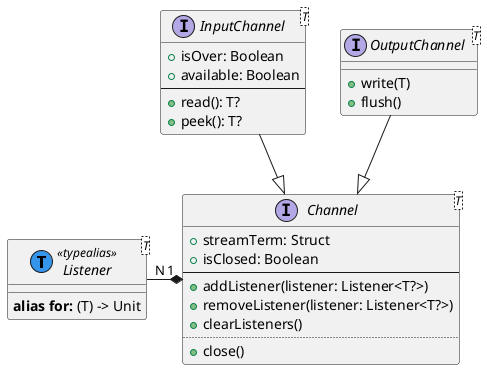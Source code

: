 @startuml
interface Listener<T> << (T,#3495eb) typealias >>  {
  **alias for:** (T) -> Unit
}

interface Channel<T> {
    + streamTerm: Struct
    + isClosed: Boolean
    --
    + addListener(listener: Listener<T?>)
    + removeListener(listener: Listener<T?>)
    + clearListeners()
    ..
    + close()
}

interface InputChannel<T> {
    + isOver: Boolean
    + available: Boolean
    --
    + read(): T?
    + peek(): T?
}

interface OutputChannel<T> {
    + write(T)
    + flush()
}

Channel "1" *-left- "N" Listener
InputChannel --|> Channel
OutputChannel --|> Channel

@enduml
